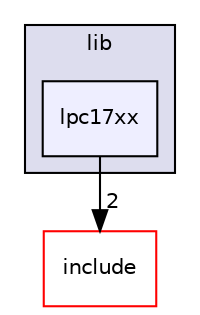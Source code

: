 digraph "lpc17xx" {
  compound=true
  node [ fontsize="10", fontname="Helvetica"];
  edge [ labelfontsize="10", labelfontname="Helvetica"];
  subgraph clusterdir_97aefd0d527b934f1d99a682da8fe6a9 {
    graph [ bgcolor="#ddddee", pencolor="black", label="lib" fontname="Helvetica", fontsize="10", URL="dir_97aefd0d527b934f1d99a682da8fe6a9.html"]
  dir_f9dfdb53076d236e85e20774ccbdc816 [shape=box, label="lpc17xx", style="filled", fillcolor="#eeeeff", pencolor="black", URL="dir_f9dfdb53076d236e85e20774ccbdc816.html"];
  }
  dir_d44c64559bbebec7f509842c48db8b23 [shape=box label="include" fillcolor="white" style="filled" color="red" URL="dir_d44c64559bbebec7f509842c48db8b23.html"];
  dir_f9dfdb53076d236e85e20774ccbdc816->dir_d44c64559bbebec7f509842c48db8b23 [headlabel="2", labeldistance=1.5 headhref="dir_000004_000000.html"];
}
